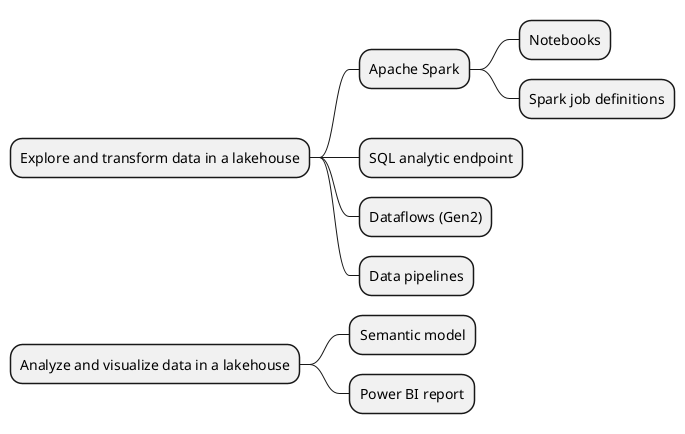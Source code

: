 @startmindmap
* Explore and transform data in a lakehouse
** Apache Spark
*** Notebooks
*** Spark job definitions
** SQL analytic endpoint
** Dataflows (Gen2)
** Data pipelines
* Analyze and visualize data in a lakehouse
** Semantic model
** Power BI report
@endmindmap